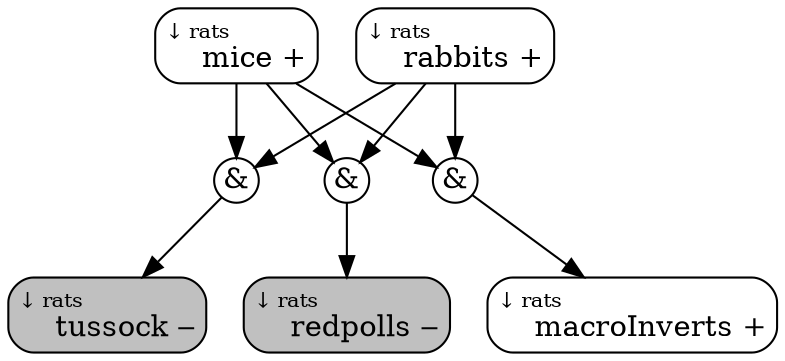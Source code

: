 digraph {

	node[style="rounded,filled", width=0, margin=0];


	posrats_mice [shape = box;fillcolor = white;label = < <font point-size="10">&darr; rats</font><br align="left"/> &nbsp; &nbsp; mice + >;];
	and1 [shape = circle;fillcolor = white;label = "&";];
	posrats_rabbits [shape = box;fillcolor = white;label = < <font point-size="10">&darr; rats</font><br align="left"/> &nbsp; &nbsp; rabbits + >;];
	negrats_tussock [shape = box;fillcolor = gray;label = < <font point-size="10">&darr; rats</font><br align="left"/> &nbsp; &nbsp; tussock &#8210; >;];
	and2 [shape = circle;fillcolor = white;label = "&";];
	negrats_redpolls [shape = box;fillcolor = gray;label = < <font point-size="10">&darr; rats</font><br align="left"/> &nbsp; &nbsp; redpolls &#8210; >;];
	and3 [shape = circle;fillcolor = white;label = "&";];
	posrats_macroInverts [shape = box;fillcolor = white;label = < <font point-size="10">&darr; rats</font><br align="left"/> &nbsp; &nbsp; macroInverts + >;];

posrats_mice->and1;
posrats_mice->and2;
posrats_mice->and3;
and1->negrats_tussock;
posrats_rabbits->and1;
posrats_rabbits->and2;
posrats_rabbits->and3;
and2->negrats_redpolls;
and3->posrats_macroInverts;

}